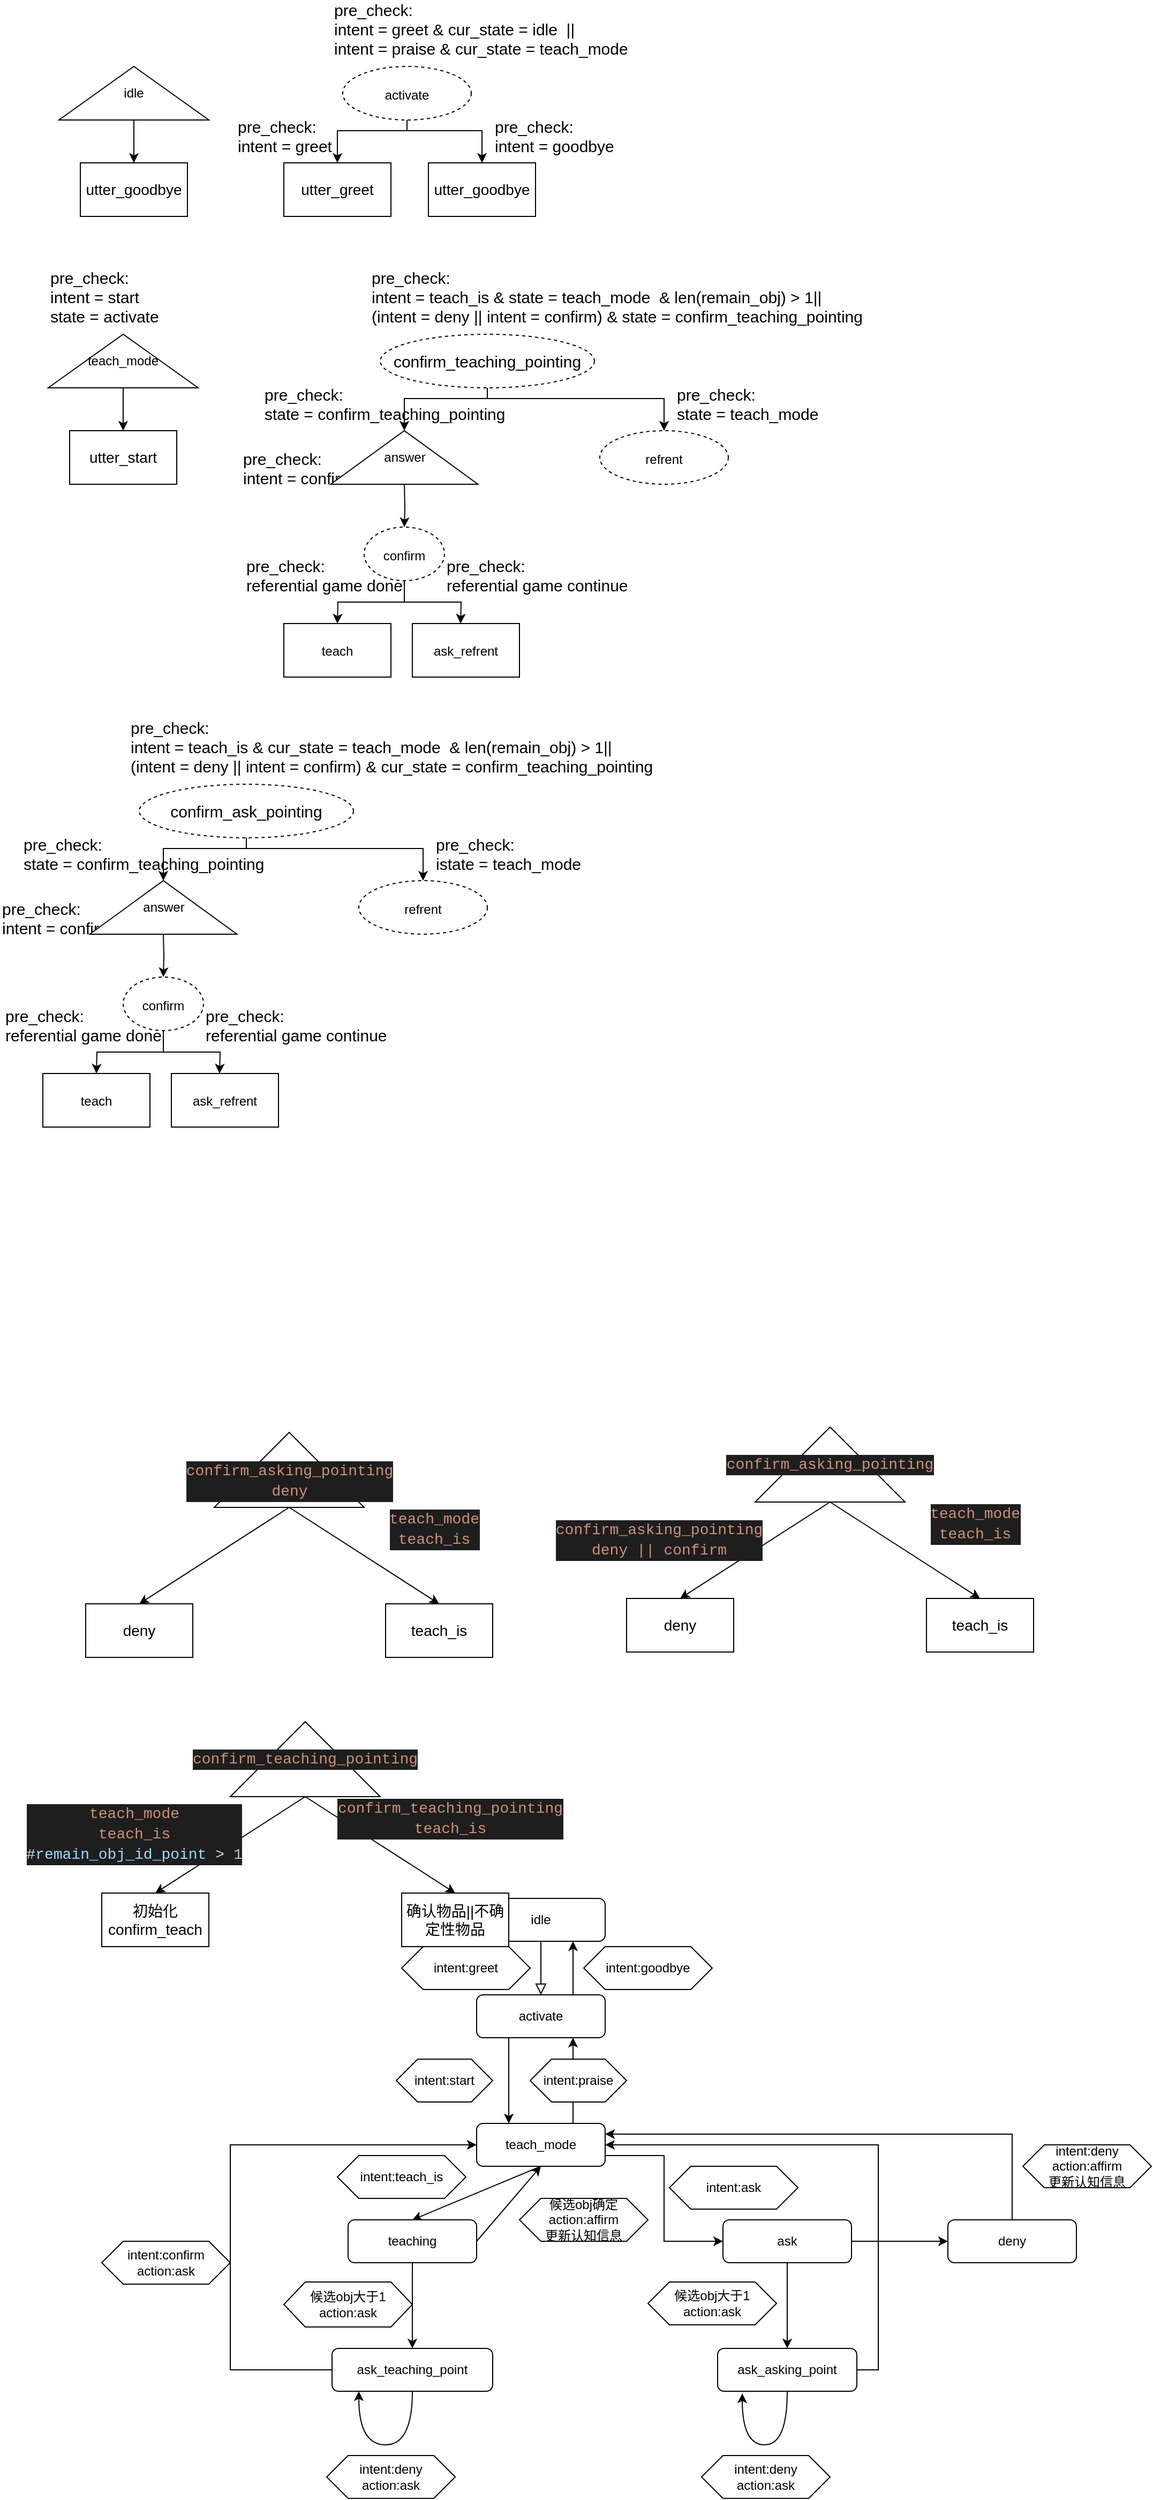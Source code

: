 <mxfile version="17.3.0" type="github">
  <diagram id="D6BylBkNNL8FtkSG672A" name="Page-1">
    <mxGraphModel dx="1610" dy="894" grid="1" gridSize="10" guides="1" tooltips="1" connect="1" arrows="1" fold="1" page="1" pageScale="1" pageWidth="1169" pageHeight="1654" math="0" shadow="0">
      <root>
        <mxCell id="0" />
        <mxCell id="1" parent="0" />
        <mxCell id="P8GiVf-amTZCyg1b9BKk-1" value="" style="rounded=0;html=1;jettySize=auto;orthogonalLoop=1;fontSize=11;endArrow=block;endFill=0;endSize=8;strokeWidth=1;shadow=0;labelBackgroundColor=none;edgeStyle=orthogonalEdgeStyle;entryX=0.5;entryY=0;entryDx=0;entryDy=0;" parent="1" source="P8GiVf-amTZCyg1b9BKk-2" target="P8GiVf-amTZCyg1b9BKk-5" edge="1">
          <mxGeometry relative="1" as="geometry">
            <mxPoint x="520" y="1970" as="targetPoint" />
            <Array as="points">
              <mxPoint x="520" y="1970" />
              <mxPoint x="520" y="1970" />
            </Array>
          </mxGeometry>
        </mxCell>
        <mxCell id="P8GiVf-amTZCyg1b9BKk-2" value="idle" style="rounded=1;whiteSpace=wrap;html=1;fontSize=12;glass=0;strokeWidth=1;shadow=0;" parent="1" vertex="1">
          <mxGeometry x="460" y="1900" width="120" height="40" as="geometry" />
        </mxCell>
        <mxCell id="P8GiVf-amTZCyg1b9BKk-4" style="edgeStyle=orthogonalEdgeStyle;curved=1;rounded=0;orthogonalLoop=1;jettySize=auto;html=1;exitX=0.25;exitY=1;exitDx=0;exitDy=0;entryX=0.25;entryY=0;entryDx=0;entryDy=0;" parent="1" source="P8GiVf-amTZCyg1b9BKk-5" target="P8GiVf-amTZCyg1b9BKk-9" edge="1">
          <mxGeometry relative="1" as="geometry" />
        </mxCell>
        <mxCell id="hw_Zu4aNKHXRsitxXcyl-90" style="edgeStyle=orthogonalEdgeStyle;rounded=0;orthogonalLoop=1;jettySize=auto;html=1;exitX=0.75;exitY=0;exitDx=0;exitDy=0;entryX=0.75;entryY=1;entryDx=0;entryDy=0;" edge="1" parent="1" source="P8GiVf-amTZCyg1b9BKk-5" target="P8GiVf-amTZCyg1b9BKk-2">
          <mxGeometry relative="1" as="geometry" />
        </mxCell>
        <mxCell id="P8GiVf-amTZCyg1b9BKk-5" value="activate" style="rounded=1;whiteSpace=wrap;html=1;fontSize=12;glass=0;strokeWidth=1;shadow=0;" parent="1" vertex="1">
          <mxGeometry x="460" y="1990" width="120" height="40" as="geometry" />
        </mxCell>
        <mxCell id="P8GiVf-amTZCyg1b9BKk-6" style="edgeStyle=none;rounded=0;orthogonalLoop=1;jettySize=auto;html=1;exitX=0.5;exitY=1;exitDx=0;exitDy=0;entryX=0.5;entryY=0;entryDx=0;entryDy=0;" parent="1" source="P8GiVf-amTZCyg1b9BKk-9" target="P8GiVf-amTZCyg1b9BKk-18" edge="1">
          <mxGeometry relative="1" as="geometry" />
        </mxCell>
        <mxCell id="P8GiVf-amTZCyg1b9BKk-7" style="edgeStyle=orthogonalEdgeStyle;rounded=0;orthogonalLoop=1;jettySize=auto;html=1;exitX=1;exitY=0.5;exitDx=0;exitDy=0;entryX=0;entryY=0.5;entryDx=0;entryDy=0;" parent="1" source="P8GiVf-amTZCyg1b9BKk-9" target="P8GiVf-amTZCyg1b9BKk-21" edge="1">
          <mxGeometry relative="1" as="geometry">
            <Array as="points">
              <mxPoint x="580" y="2140" />
              <mxPoint x="635" y="2140" />
              <mxPoint x="635" y="2220" />
            </Array>
          </mxGeometry>
        </mxCell>
        <mxCell id="P8GiVf-amTZCyg1b9BKk-8" style="edgeStyle=orthogonalEdgeStyle;curved=1;rounded=0;orthogonalLoop=1;jettySize=auto;html=1;exitX=0.75;exitY=0;exitDx=0;exitDy=0;entryX=0.75;entryY=1;entryDx=0;entryDy=0;" parent="1" source="P8GiVf-amTZCyg1b9BKk-9" target="P8GiVf-amTZCyg1b9BKk-5" edge="1">
          <mxGeometry relative="1" as="geometry" />
        </mxCell>
        <mxCell id="P8GiVf-amTZCyg1b9BKk-9" value="teach_mode" style="rounded=1;whiteSpace=wrap;html=1;fontSize=12;glass=0;strokeWidth=1;shadow=0;" parent="1" vertex="1">
          <mxGeometry x="460" y="2110" width="120" height="40" as="geometry" />
        </mxCell>
        <mxCell id="P8GiVf-amTZCyg1b9BKk-10" value="&lt;span&gt;intent:greet&lt;/span&gt;" style="shape=hexagon;perimeter=hexagonPerimeter2;whiteSpace=wrap;html=1;fixedSize=1;" parent="1" vertex="1">
          <mxGeometry x="390" y="1945" width="120" height="40" as="geometry" />
        </mxCell>
        <mxCell id="P8GiVf-amTZCyg1b9BKk-14" value="&lt;span&gt;intent:start&lt;/span&gt;" style="shape=hexagon;perimeter=hexagonPerimeter2;whiteSpace=wrap;html=1;fixedSize=1;" parent="1" vertex="1">
          <mxGeometry x="385" y="2050" width="90" height="40" as="geometry" />
        </mxCell>
        <mxCell id="P8GiVf-amTZCyg1b9BKk-16" style="edgeStyle=none;rounded=0;orthogonalLoop=1;jettySize=auto;html=1;exitX=1;exitY=0.5;exitDx=0;exitDy=0;" parent="1" source="P8GiVf-amTZCyg1b9BKk-18" edge="1">
          <mxGeometry relative="1" as="geometry">
            <mxPoint x="520" y="2150" as="targetPoint" />
          </mxGeometry>
        </mxCell>
        <mxCell id="P8GiVf-amTZCyg1b9BKk-17" style="edgeStyle=none;rounded=0;orthogonalLoop=1;jettySize=auto;html=1;exitX=0.5;exitY=1;exitDx=0;exitDy=0;entryX=0.5;entryY=0;entryDx=0;entryDy=0;" parent="1" source="P8GiVf-amTZCyg1b9BKk-18" target="P8GiVf-amTZCyg1b9BKk-25" edge="1">
          <mxGeometry relative="1" as="geometry" />
        </mxCell>
        <mxCell id="P8GiVf-amTZCyg1b9BKk-18" value="teaching" style="rounded=1;whiteSpace=wrap;html=1;fontSize=12;glass=0;strokeWidth=1;shadow=0;" parent="1" vertex="1">
          <mxGeometry x="340" y="2200" width="120" height="40" as="geometry" />
        </mxCell>
        <mxCell id="P8GiVf-amTZCyg1b9BKk-19" style="edgeStyle=orthogonalEdgeStyle;rounded=0;orthogonalLoop=1;jettySize=auto;html=1;exitX=0.5;exitY=1;exitDx=0;exitDy=0;entryX=0.5;entryY=0;entryDx=0;entryDy=0;" parent="1" source="P8GiVf-amTZCyg1b9BKk-21" target="P8GiVf-amTZCyg1b9BKk-32" edge="1">
          <mxGeometry relative="1" as="geometry" />
        </mxCell>
        <mxCell id="P8GiVf-amTZCyg1b9BKk-20" style="edgeStyle=orthogonalEdgeStyle;curved=1;rounded=0;orthogonalLoop=1;jettySize=auto;html=1;exitX=1;exitY=0.5;exitDx=0;exitDy=0;entryX=0;entryY=0.5;entryDx=0;entryDy=0;" parent="1" source="P8GiVf-amTZCyg1b9BKk-21" target="P8GiVf-amTZCyg1b9BKk-35" edge="1">
          <mxGeometry relative="1" as="geometry" />
        </mxCell>
        <mxCell id="P8GiVf-amTZCyg1b9BKk-21" value="ask" style="rounded=1;whiteSpace=wrap;html=1;fontSize=12;glass=0;strokeWidth=1;shadow=0;" parent="1" vertex="1">
          <mxGeometry x="690" y="2200" width="120" height="40" as="geometry" />
        </mxCell>
        <mxCell id="P8GiVf-amTZCyg1b9BKk-22" value="&lt;span&gt;intent:teach_is&lt;/span&gt;" style="shape=hexagon;perimeter=hexagonPerimeter2;whiteSpace=wrap;html=1;fixedSize=1;" parent="1" vertex="1">
          <mxGeometry x="330" y="2140" width="120" height="40" as="geometry" />
        </mxCell>
        <mxCell id="P8GiVf-amTZCyg1b9BKk-23" style="edgeStyle=orthogonalEdgeStyle;rounded=0;orthogonalLoop=1;jettySize=auto;html=1;exitX=0;exitY=0.5;exitDx=0;exitDy=0;entryX=0;entryY=0.5;entryDx=0;entryDy=0;" parent="1" source="P8GiVf-amTZCyg1b9BKk-25" target="P8GiVf-amTZCyg1b9BKk-9" edge="1">
          <mxGeometry relative="1" as="geometry">
            <Array as="points">
              <mxPoint x="230" y="2340" />
              <mxPoint x="230" y="2130" />
            </Array>
          </mxGeometry>
        </mxCell>
        <mxCell id="P8GiVf-amTZCyg1b9BKk-24" style="edgeStyle=orthogonalEdgeStyle;rounded=0;orthogonalLoop=1;jettySize=auto;html=1;exitX=0.5;exitY=1;exitDx=0;exitDy=0;curved=1;" parent="1" source="P8GiVf-amTZCyg1b9BKk-25" target="P8GiVf-amTZCyg1b9BKk-25" edge="1">
          <mxGeometry relative="1" as="geometry">
            <mxPoint x="370" y="2370" as="targetPoint" />
            <Array as="points">
              <mxPoint x="400" y="2410" />
              <mxPoint x="350" y="2410" />
            </Array>
          </mxGeometry>
        </mxCell>
        <mxCell id="P8GiVf-amTZCyg1b9BKk-25" value="ask_teaching_point" style="rounded=1;whiteSpace=wrap;html=1;fontSize=12;glass=0;strokeWidth=1;shadow=0;" parent="1" vertex="1">
          <mxGeometry x="325" y="2320" width="150" height="40" as="geometry" />
        </mxCell>
        <mxCell id="P8GiVf-amTZCyg1b9BKk-26" value="&lt;span&gt;候选obj确定&lt;br&gt;action:affirm&lt;br&gt;更新认知信息&lt;br&gt;&lt;/span&gt;" style="shape=hexagon;perimeter=hexagonPerimeter2;whiteSpace=wrap;html=1;fixedSize=1;" parent="1" vertex="1">
          <mxGeometry x="500" y="2180" width="120" height="40" as="geometry" />
        </mxCell>
        <mxCell id="P8GiVf-amTZCyg1b9BKk-27" value="&lt;span&gt;候选obj大于1&lt;br&gt;action:&lt;/span&gt;ask&lt;span&gt;&lt;br&gt;&lt;/span&gt;" style="shape=hexagon;perimeter=hexagonPerimeter2;whiteSpace=wrap;html=1;fixedSize=1;" parent="1" vertex="1">
          <mxGeometry x="280" y="2258" width="120" height="42" as="geometry" />
        </mxCell>
        <mxCell id="P8GiVf-amTZCyg1b9BKk-28" value="&lt;span&gt;intent:confirm&lt;br&gt;action:ask&lt;br&gt;&lt;/span&gt;" style="shape=hexagon;perimeter=hexagonPerimeter2;whiteSpace=wrap;html=1;fixedSize=1;" parent="1" vertex="1">
          <mxGeometry x="110" y="2220" width="120" height="40" as="geometry" />
        </mxCell>
        <mxCell id="P8GiVf-amTZCyg1b9BKk-29" value="&lt;span&gt;intent:deny&lt;br&gt;action:ask&lt;br&gt;&lt;/span&gt;" style="shape=hexagon;perimeter=hexagonPerimeter2;whiteSpace=wrap;html=1;fixedSize=1;" parent="1" vertex="1">
          <mxGeometry x="320" y="2420" width="120" height="40" as="geometry" />
        </mxCell>
        <mxCell id="P8GiVf-amTZCyg1b9BKk-30" value="&lt;span&gt;intent:ask&lt;br&gt;&lt;/span&gt;" style="shape=hexagon;perimeter=hexagonPerimeter2;whiteSpace=wrap;html=1;fixedSize=1;" parent="1" vertex="1">
          <mxGeometry x="640" y="2150" width="120" height="40" as="geometry" />
        </mxCell>
        <mxCell id="P8GiVf-amTZCyg1b9BKk-31" style="edgeStyle=orthogonalEdgeStyle;rounded=0;orthogonalLoop=1;jettySize=auto;html=1;exitX=1;exitY=0.5;exitDx=0;exitDy=0;entryX=1;entryY=0.5;entryDx=0;entryDy=0;" parent="1" source="P8GiVf-amTZCyg1b9BKk-32" target="P8GiVf-amTZCyg1b9BKk-9" edge="1">
          <mxGeometry relative="1" as="geometry" />
        </mxCell>
        <mxCell id="P8GiVf-amTZCyg1b9BKk-32" value="ask_asking_point" style="rounded=1;whiteSpace=wrap;html=1;fontSize=12;glass=0;strokeWidth=1;shadow=0;" parent="1" vertex="1">
          <mxGeometry x="685" y="2320" width="130" height="40" as="geometry" />
        </mxCell>
        <mxCell id="P8GiVf-amTZCyg1b9BKk-33" value="&lt;span&gt;候选obj大于1&lt;br&gt;action:ask&lt;br&gt;&lt;/span&gt;" style="shape=hexagon;perimeter=hexagonPerimeter2;whiteSpace=wrap;html=1;fixedSize=1;" parent="1" vertex="1">
          <mxGeometry x="620" y="2258" width="120" height="40" as="geometry" />
        </mxCell>
        <mxCell id="P8GiVf-amTZCyg1b9BKk-34" style="edgeStyle=orthogonalEdgeStyle;rounded=0;orthogonalLoop=1;jettySize=auto;html=1;exitX=0.5;exitY=0;exitDx=0;exitDy=0;entryX=1;entryY=0.25;entryDx=0;entryDy=0;" parent="1" source="P8GiVf-amTZCyg1b9BKk-35" target="P8GiVf-amTZCyg1b9BKk-9" edge="1">
          <mxGeometry relative="1" as="geometry">
            <Array as="points">
              <mxPoint x="960" y="2120" />
            </Array>
          </mxGeometry>
        </mxCell>
        <mxCell id="P8GiVf-amTZCyg1b9BKk-35" value="deny" style="rounded=1;whiteSpace=wrap;html=1;fontSize=12;glass=0;strokeWidth=1;shadow=0;" parent="1" vertex="1">
          <mxGeometry x="900" y="2200" width="120" height="40" as="geometry" />
        </mxCell>
        <mxCell id="P8GiVf-amTZCyg1b9BKk-36" style="edgeStyle=orthogonalEdgeStyle;curved=1;rounded=0;orthogonalLoop=1;jettySize=auto;html=1;exitX=0.5;exitY=1;exitDx=0;exitDy=0;entryX=0.177;entryY=1.05;entryDx=0;entryDy=0;entryPerimeter=0;" parent="1" source="P8GiVf-amTZCyg1b9BKk-32" target="P8GiVf-amTZCyg1b9BKk-32" edge="1">
          <mxGeometry relative="1" as="geometry">
            <Array as="points">
              <mxPoint x="750" y="2410" />
              <mxPoint x="708" y="2410" />
            </Array>
          </mxGeometry>
        </mxCell>
        <mxCell id="P8GiVf-amTZCyg1b9BKk-37" value="&lt;span&gt;intent:deny&lt;br&gt;action:ask&lt;br&gt;&lt;/span&gt;" style="shape=hexagon;perimeter=hexagonPerimeter2;whiteSpace=wrap;html=1;fixedSize=1;" parent="1" vertex="1">
          <mxGeometry x="670" y="2420" width="120" height="40" as="geometry" />
        </mxCell>
        <mxCell id="P8GiVf-amTZCyg1b9BKk-38" value="&lt;span&gt;intent:praise&lt;/span&gt;" style="shape=hexagon;perimeter=hexagonPerimeter2;whiteSpace=wrap;html=1;fixedSize=1;" parent="1" vertex="1">
          <mxGeometry x="510" y="2050" width="90" height="40" as="geometry" />
        </mxCell>
        <mxCell id="P8GiVf-amTZCyg1b9BKk-39" value="&lt;span&gt;intent:deny&lt;br&gt;action:affirm&lt;br&gt;更新认知信息&lt;br&gt;&lt;/span&gt;" style="shape=hexagon;perimeter=hexagonPerimeter2;whiteSpace=wrap;html=1;fixedSize=1;" parent="1" vertex="1">
          <mxGeometry x="970" y="2130" width="120" height="40" as="geometry" />
        </mxCell>
        <mxCell id="P8GiVf-amTZCyg1b9BKk-40" value="&lt;font style=&quot;font-size: 14px&quot;&gt;feedback&lt;/font&gt;" style="triangle;whiteSpace=wrap;html=1;direction=north;" parent="1" vertex="1">
          <mxGeometry x="215" y="1465" width="140" height="70" as="geometry" />
        </mxCell>
        <mxCell id="P8GiVf-amTZCyg1b9BKk-41" value="" style="endArrow=classic;html=1;rounded=0;fontSize=14;exitX=0;exitY=0.5;exitDx=0;exitDy=0;entryX=0.5;entryY=0;entryDx=0;entryDy=0;" parent="1" source="P8GiVf-amTZCyg1b9BKk-40" target="P8GiVf-amTZCyg1b9BKk-43" edge="1">
          <mxGeometry width="50" height="50" relative="1" as="geometry">
            <mxPoint x="705" y="1625" as="sourcePoint" />
            <mxPoint x="225" y="1595" as="targetPoint" />
          </mxGeometry>
        </mxCell>
        <mxCell id="P8GiVf-amTZCyg1b9BKk-42" value="" style="endArrow=classic;html=1;rounded=0;fontSize=14;exitX=0;exitY=0.5;exitDx=0;exitDy=0;entryX=0.5;entryY=0;entryDx=0;entryDy=0;" parent="1" source="P8GiVf-amTZCyg1b9BKk-40" target="P8GiVf-amTZCyg1b9BKk-44" edge="1">
          <mxGeometry width="50" height="50" relative="1" as="geometry">
            <mxPoint x="295" y="1545" as="sourcePoint" />
            <mxPoint x="335" y="1595" as="targetPoint" />
          </mxGeometry>
        </mxCell>
        <mxCell id="P8GiVf-amTZCyg1b9BKk-43" value="deny" style="rounded=0;whiteSpace=wrap;html=1;fontSize=14;" parent="1" vertex="1">
          <mxGeometry x="95" y="1625" width="100" height="50" as="geometry" />
        </mxCell>
        <mxCell id="P8GiVf-amTZCyg1b9BKk-44" value="teach_is" style="rounded=0;whiteSpace=wrap;html=1;fontSize=14;" parent="1" vertex="1">
          <mxGeometry x="375" y="1625" width="100" height="50" as="geometry" />
        </mxCell>
        <mxCell id="P8GiVf-amTZCyg1b9BKk-45" value="&lt;div style=&quot;color: rgb(212 , 212 , 212) ; background-color: rgb(30 , 30 , 30) ; font-family: &amp;#34;consolas&amp;#34; , &amp;#34;courier new&amp;#34; , monospace ; line-height: 19px&quot;&gt;&lt;span style=&quot;color: #ce9178&quot;&gt;confirm_asking_pointing&lt;/span&gt;&lt;/div&gt;&lt;div style=&quot;color: rgb(212 , 212 , 212) ; background-color: rgb(30 , 30 , 30) ; font-family: &amp;#34;consolas&amp;#34; , &amp;#34;courier new&amp;#34; , monospace ; line-height: 19px&quot;&gt;&lt;span style=&quot;color: #ce9178&quot;&gt;deny&lt;/span&gt;&lt;/div&gt;" style="text;html=1;align=center;verticalAlign=middle;resizable=0;points=[];autosize=1;strokeColor=none;fillColor=none;fontSize=14;" parent="1" vertex="1">
          <mxGeometry x="190" y="1490" width="190" height="40" as="geometry" />
        </mxCell>
        <mxCell id="P8GiVf-amTZCyg1b9BKk-46" value="&lt;div style=&quot;color: rgb(212 , 212 , 212) ; background-color: rgb(30 , 30 , 30) ; font-family: &amp;#34;consolas&amp;#34; , &amp;#34;courier new&amp;#34; , monospace ; line-height: 19px&quot;&gt;&lt;span style=&quot;color: #ce9178&quot;&gt;teach_mode&lt;/span&gt;&lt;/div&gt;&lt;div style=&quot;color: rgb(212 , 212 , 212) ; background-color: rgb(30 , 30 , 30) ; font-family: &amp;#34;consolas&amp;#34; , &amp;#34;courier new&amp;#34; , monospace ; line-height: 19px&quot;&gt;&lt;span style=&quot;color: #ce9178&quot;&gt;teach_is&lt;/span&gt;&lt;/div&gt;" style="text;html=1;align=center;verticalAlign=middle;resizable=0;points=[];autosize=1;strokeColor=none;fillColor=none;fontSize=14;" parent="1" vertex="1">
          <mxGeometry x="375" y="1535" width="90" height="40" as="geometry" />
        </mxCell>
        <mxCell id="P8GiVf-amTZCyg1b9BKk-47" value="&lt;div style=&quot;color: rgb(212 , 212 , 212) ; background-color: rgb(30 , 30 , 30) ; font-family: &amp;#34;consolas&amp;#34; , &amp;#34;courier new&amp;#34; , monospace ; font-size: 14px ; line-height: 19px&quot;&gt;&lt;span style=&quot;color: #ce9178&quot;&gt;confirm_asking_pointing&lt;/span&gt;&lt;/div&gt;" style="triangle;whiteSpace=wrap;html=1;direction=north;" parent="1" vertex="1">
          <mxGeometry x="720" y="1460" width="140" height="70" as="geometry" />
        </mxCell>
        <mxCell id="P8GiVf-amTZCyg1b9BKk-48" value="" style="endArrow=classic;html=1;rounded=0;fontSize=14;exitX=0;exitY=0.5;exitDx=0;exitDy=0;entryX=0.5;entryY=0;entryDx=0;entryDy=0;" parent="1" source="P8GiVf-amTZCyg1b9BKk-47" target="P8GiVf-amTZCyg1b9BKk-50" edge="1">
          <mxGeometry width="50" height="50" relative="1" as="geometry">
            <mxPoint x="1210" y="1620" as="sourcePoint" />
            <mxPoint x="730" y="1590" as="targetPoint" />
          </mxGeometry>
        </mxCell>
        <mxCell id="P8GiVf-amTZCyg1b9BKk-49" value="" style="endArrow=classic;html=1;rounded=0;fontSize=14;exitX=0;exitY=0.5;exitDx=0;exitDy=0;entryX=0.5;entryY=0;entryDx=0;entryDy=0;" parent="1" source="P8GiVf-amTZCyg1b9BKk-47" target="P8GiVf-amTZCyg1b9BKk-51" edge="1">
          <mxGeometry width="50" height="50" relative="1" as="geometry">
            <mxPoint x="800" y="1540" as="sourcePoint" />
            <mxPoint x="840" y="1590" as="targetPoint" />
          </mxGeometry>
        </mxCell>
        <mxCell id="P8GiVf-amTZCyg1b9BKk-50" value="deny" style="rounded=0;whiteSpace=wrap;html=1;fontSize=14;" parent="1" vertex="1">
          <mxGeometry x="600" y="1620" width="100" height="50" as="geometry" />
        </mxCell>
        <mxCell id="P8GiVf-amTZCyg1b9BKk-51" value="teach_is" style="rounded=0;whiteSpace=wrap;html=1;fontSize=14;" parent="1" vertex="1">
          <mxGeometry x="880" y="1620" width="100" height="50" as="geometry" />
        </mxCell>
        <mxCell id="P8GiVf-amTZCyg1b9BKk-52" value="&lt;div style=&quot;color: rgb(212 , 212 , 212) ; background-color: rgb(30 , 30 , 30) ; font-family: &amp;#34;consolas&amp;#34; , &amp;#34;courier new&amp;#34; , monospace ; line-height: 19px&quot;&gt;&lt;span style=&quot;color: #ce9178&quot;&gt;teach_mode&lt;/span&gt;&lt;/div&gt;&lt;div style=&quot;color: rgb(212 , 212 , 212) ; background-color: rgb(30 , 30 , 30) ; font-family: &amp;#34;consolas&amp;#34; , &amp;#34;courier new&amp;#34; , monospace ; line-height: 19px&quot;&gt;&lt;span style=&quot;color: #ce9178&quot;&gt;teach_is&lt;/span&gt;&lt;/div&gt;" style="text;html=1;align=center;verticalAlign=middle;resizable=0;points=[];autosize=1;strokeColor=none;fillColor=none;fontSize=14;" parent="1" vertex="1">
          <mxGeometry x="880" y="1530" width="90" height="40" as="geometry" />
        </mxCell>
        <mxCell id="P8GiVf-amTZCyg1b9BKk-53" value="&lt;div style=&quot;color: rgb(212 , 212 , 212) ; background-color: rgb(30 , 30 , 30) ; font-family: &amp;#34;consolas&amp;#34; , &amp;#34;courier new&amp;#34; , monospace ; line-height: 19px&quot;&gt;&lt;span style=&quot;color: #ce9178&quot;&gt;confirm_asking_pointing&lt;/span&gt;&lt;/div&gt;&lt;div style=&quot;color: rgb(212 , 212 , 212) ; background-color: rgb(30 , 30 , 30) ; font-family: &amp;#34;consolas&amp;#34; , &amp;#34;courier new&amp;#34; , monospace ; line-height: 19px&quot;&gt;&lt;span style=&quot;color: #ce9178&quot;&gt;deny || confirm&lt;br&gt;&lt;/span&gt;&lt;/div&gt;" style="text;html=1;align=center;verticalAlign=middle;resizable=0;points=[];autosize=1;strokeColor=none;fillColor=none;fontSize=14;" parent="1" vertex="1">
          <mxGeometry x="535" y="1545" width="190" height="40" as="geometry" />
        </mxCell>
        <mxCell id="P8GiVf-amTZCyg1b9BKk-54" value="&lt;div style=&quot;color: rgb(212 , 212 , 212) ; background-color: rgb(30 , 30 , 30) ; font-family: &amp;#34;consolas&amp;#34; , &amp;#34;courier new&amp;#34; , monospace ; font-size: 14px ; line-height: 19px&quot;&gt;&lt;div style=&quot;font-family: &amp;#34;consolas&amp;#34; , &amp;#34;courier new&amp;#34; , monospace ; line-height: 19px&quot;&gt;&lt;span style=&quot;color: #ce9178&quot;&gt;confirm_teaching_pointing&lt;/span&gt;&lt;/div&gt;&lt;/div&gt;" style="triangle;whiteSpace=wrap;html=1;direction=north;" parent="1" vertex="1">
          <mxGeometry x="230" y="1735" width="140" height="70" as="geometry" />
        </mxCell>
        <mxCell id="P8GiVf-amTZCyg1b9BKk-55" value="" style="endArrow=classic;html=1;rounded=0;fontSize=14;exitX=0;exitY=0.5;exitDx=0;exitDy=0;entryX=0.5;entryY=0;entryDx=0;entryDy=0;" parent="1" source="P8GiVf-amTZCyg1b9BKk-54" target="P8GiVf-amTZCyg1b9BKk-57" edge="1">
          <mxGeometry width="50" height="50" relative="1" as="geometry">
            <mxPoint x="720" y="1895" as="sourcePoint" />
            <mxPoint x="240" y="1865" as="targetPoint" />
          </mxGeometry>
        </mxCell>
        <mxCell id="P8GiVf-amTZCyg1b9BKk-56" value="" style="endArrow=classic;html=1;rounded=0;fontSize=14;exitX=0;exitY=0.5;exitDx=0;exitDy=0;entryX=0.5;entryY=0;entryDx=0;entryDy=0;" parent="1" source="P8GiVf-amTZCyg1b9BKk-54" target="P8GiVf-amTZCyg1b9BKk-58" edge="1">
          <mxGeometry width="50" height="50" relative="1" as="geometry">
            <mxPoint x="310" y="1815" as="sourcePoint" />
            <mxPoint x="350" y="1865" as="targetPoint" />
          </mxGeometry>
        </mxCell>
        <mxCell id="P8GiVf-amTZCyg1b9BKk-57" value="初始化confirm_teach" style="rounded=0;whiteSpace=wrap;html=1;fontSize=14;" parent="1" vertex="1">
          <mxGeometry x="110" y="1895" width="100" height="50" as="geometry" />
        </mxCell>
        <mxCell id="P8GiVf-amTZCyg1b9BKk-58" value="确认物品||不确定性物品" style="rounded=0;whiteSpace=wrap;html=1;fontSize=14;" parent="1" vertex="1">
          <mxGeometry x="390" y="1895" width="100" height="50" as="geometry" />
        </mxCell>
        <mxCell id="P8GiVf-amTZCyg1b9BKk-59" value="&lt;div style=&quot;color: rgb(212 , 212 , 212) ; background-color: rgb(30 , 30 , 30) ; font-family: &amp;#34;consolas&amp;#34; , &amp;#34;courier new&amp;#34; , monospace ; line-height: 19px&quot;&gt;&lt;span style=&quot;color: rgb(206 , 145 , 120)&quot;&gt;confirm_teaching_pointing&lt;/span&gt;&lt;br&gt;&lt;/div&gt;&lt;div style=&quot;color: rgb(212 , 212 , 212) ; background-color: rgb(30 , 30 , 30) ; font-family: &amp;#34;consolas&amp;#34; , &amp;#34;courier new&amp;#34; , monospace ; line-height: 19px&quot;&gt;&lt;span style=&quot;color: #ce9178&quot;&gt;teach_is&lt;/span&gt;&lt;/div&gt;" style="text;html=1;align=center;verticalAlign=middle;resizable=0;points=[];autosize=1;strokeColor=none;fillColor=none;fontSize=14;" parent="1" vertex="1">
          <mxGeometry x="330" y="1805" width="210" height="40" as="geometry" />
        </mxCell>
        <mxCell id="P8GiVf-amTZCyg1b9BKk-60" value="&lt;div style=&quot;color: rgb(212 , 212 , 212) ; background-color: rgb(30 , 30 , 30) ; font-family: &amp;#34;consolas&amp;#34; , &amp;#34;courier new&amp;#34; , monospace ; line-height: 19px&quot;&gt;&lt;div style=&quot;font-family: &amp;#34;consolas&amp;#34; , &amp;#34;courier new&amp;#34; , monospace ; line-height: 19px&quot;&gt;&lt;span style=&quot;color: #ce9178&quot;&gt;teach_mode&lt;/span&gt;&lt;/div&gt;&lt;/div&gt;&lt;div style=&quot;color: rgb(212 , 212 , 212) ; background-color: rgb(30 , 30 , 30) ; font-family: &amp;#34;consolas&amp;#34; , &amp;#34;courier new&amp;#34; , monospace ; line-height: 19px&quot;&gt;&lt;div style=&quot;font-family: &amp;#34;consolas&amp;#34; , &amp;#34;courier new&amp;#34; , monospace ; line-height: 19px&quot;&gt;&lt;span style=&quot;color: #ce9178&quot;&gt;teach_is&lt;/span&gt;&lt;/div&gt;&lt;div style=&quot;font-family: &amp;#34;consolas&amp;#34; , &amp;#34;courier new&amp;#34; , monospace ; line-height: 19px&quot;&gt;&lt;div style=&quot;line-height: 19px&quot;&gt;#&lt;span style=&quot;color: #9cdcfe&quot;&gt;remain_obj_id_point&lt;/span&gt; &amp;gt; &lt;span style=&quot;color: #b5cea8&quot;&gt;1&lt;/span&gt;&lt;/div&gt;&lt;/div&gt;&lt;/div&gt;" style="text;html=1;align=center;verticalAlign=middle;resizable=0;points=[];autosize=1;strokeColor=none;fillColor=none;fontSize=14;" parent="1" vertex="1">
          <mxGeometry x="40" y="1810" width="200" height="60" as="geometry" />
        </mxCell>
        <mxCell id="hw_Zu4aNKHXRsitxXcyl-91" value="&lt;span&gt;intent:goodbye&lt;/span&gt;" style="shape=hexagon;perimeter=hexagonPerimeter2;whiteSpace=wrap;html=1;fixedSize=1;" vertex="1" parent="1">
          <mxGeometry x="560" y="1945" width="120" height="40" as="geometry" />
        </mxCell>
        <mxCell id="hw_Zu4aNKHXRsitxXcyl-95" style="edgeStyle=orthogonalEdgeStyle;rounded=0;orthogonalLoop=1;jettySize=auto;html=1;exitX=0;exitY=0.5;exitDx=0;exitDy=0;entryX=0.5;entryY=0;entryDx=0;entryDy=0;" edge="1" parent="1" source="hw_Zu4aNKHXRsitxXcyl-92" target="hw_Zu4aNKHXRsitxXcyl-94">
          <mxGeometry relative="1" as="geometry" />
        </mxCell>
        <mxCell id="hw_Zu4aNKHXRsitxXcyl-92" value="idle" style="triangle;whiteSpace=wrap;html=1;direction=north;" vertex="1" parent="1">
          <mxGeometry x="70" y="190" width="140" height="50" as="geometry" />
        </mxCell>
        <mxCell id="hw_Zu4aNKHXRsitxXcyl-93" value="&lt;font style=&quot;font-size: 15px&quot;&gt;pre_check:&lt;br&gt;intent = start&lt;br&gt;state = activate&lt;/font&gt;" style="text;html=1;align=left;verticalAlign=middle;resizable=0;points=[];autosize=1;strokeColor=none;fillColor=none;" vertex="1" parent="1">
          <mxGeometry x="60" y="380" width="120" height="50" as="geometry" />
        </mxCell>
        <mxCell id="hw_Zu4aNKHXRsitxXcyl-94" value="utter_goodbye" style="rounded=0;whiteSpace=wrap;html=1;fontSize=14;" vertex="1" parent="1">
          <mxGeometry x="90" y="280" width="100" height="50" as="geometry" />
        </mxCell>
        <mxCell id="hw_Zu4aNKHXRsitxXcyl-96" style="edgeStyle=orthogonalEdgeStyle;rounded=0;orthogonalLoop=1;jettySize=auto;html=1;exitX=0;exitY=0.5;exitDx=0;exitDy=0;entryX=0.5;entryY=0;entryDx=0;entryDy=0;" edge="1" parent="1" target="hw_Zu4aNKHXRsitxXcyl-99">
          <mxGeometry relative="1" as="geometry">
            <mxPoint x="395" y="240" as="sourcePoint" />
            <Array as="points">
              <mxPoint x="395" y="250" />
              <mxPoint x="330" y="250" />
            </Array>
          </mxGeometry>
        </mxCell>
        <mxCell id="hw_Zu4aNKHXRsitxXcyl-98" value="&lt;font style=&quot;font-size: 15px&quot;&gt;pre_check:&lt;br&gt;intent = greet &amp;amp; cur_state = idle&amp;nbsp; ||&lt;br&gt;intent = praise &amp;amp; cur_state = teach_mode&lt;br&gt;&lt;/font&gt;" style="text;html=1;align=left;verticalAlign=middle;resizable=0;points=[];autosize=1;strokeColor=none;fillColor=none;" vertex="1" parent="1">
          <mxGeometry x="325" y="130" width="290" height="50" as="geometry" />
        </mxCell>
        <mxCell id="hw_Zu4aNKHXRsitxXcyl-99" value="utter_greet" style="rounded=0;whiteSpace=wrap;html=1;fontSize=14;" vertex="1" parent="1">
          <mxGeometry x="280" y="280" width="100" height="50" as="geometry" />
        </mxCell>
        <mxCell id="hw_Zu4aNKHXRsitxXcyl-111" style="edgeStyle=orthogonalEdgeStyle;rounded=0;orthogonalLoop=1;jettySize=auto;html=1;exitX=0.5;exitY=1;exitDx=0;exitDy=0;entryX=0.5;entryY=0;entryDx=0;entryDy=0;fontSize=15;" edge="1" parent="1" source="hw_Zu4aNKHXRsitxXcyl-108" target="hw_Zu4aNKHXRsitxXcyl-109">
          <mxGeometry relative="1" as="geometry">
            <Array as="points">
              <mxPoint x="395" y="250" />
              <mxPoint x="465" y="250" />
            </Array>
          </mxGeometry>
        </mxCell>
        <mxCell id="hw_Zu4aNKHXRsitxXcyl-108" value="&lt;span style=&quot;font-size: 12px&quot;&gt;activate&lt;/span&gt;" style="ellipse;whiteSpace=wrap;html=1;fontSize=15;dashed=1;" vertex="1" parent="1">
          <mxGeometry x="335" y="190" width="120" height="50" as="geometry" />
        </mxCell>
        <mxCell id="hw_Zu4aNKHXRsitxXcyl-109" value="utter_goodbye" style="rounded=0;whiteSpace=wrap;html=1;fontSize=14;" vertex="1" parent="1">
          <mxGeometry x="415" y="280" width="100" height="50" as="geometry" />
        </mxCell>
        <mxCell id="hw_Zu4aNKHXRsitxXcyl-112" value="&lt;font style=&quot;font-size: 15px&quot;&gt;pre_check:&lt;br&gt;intent = greet&lt;br&gt;&lt;/font&gt;" style="text;html=1;align=left;verticalAlign=middle;resizable=0;points=[];autosize=1;strokeColor=none;fillColor=none;" vertex="1" parent="1">
          <mxGeometry x="235" y="240" width="100" height="30" as="geometry" />
        </mxCell>
        <mxCell id="hw_Zu4aNKHXRsitxXcyl-114" value="&lt;font style=&quot;font-size: 15px&quot;&gt;pre_check:&lt;br&gt;intent = goodbye&lt;br&gt;&lt;/font&gt;" style="text;html=1;align=left;verticalAlign=middle;resizable=0;points=[];autosize=1;strokeColor=none;fillColor=none;" vertex="1" parent="1">
          <mxGeometry x="475" y="240" width="130" height="30" as="geometry" />
        </mxCell>
        <mxCell id="hw_Zu4aNKHXRsitxXcyl-126" style="edgeStyle=orthogonalEdgeStyle;rounded=0;orthogonalLoop=1;jettySize=auto;html=1;exitX=0;exitY=0.5;exitDx=0;exitDy=0;entryX=0.5;entryY=0;entryDx=0;entryDy=0;" edge="1" parent="1" source="hw_Zu4aNKHXRsitxXcyl-127" target="hw_Zu4aNKHXRsitxXcyl-128">
          <mxGeometry relative="1" as="geometry" />
        </mxCell>
        <mxCell id="hw_Zu4aNKHXRsitxXcyl-127" value="teach_mode" style="triangle;whiteSpace=wrap;html=1;direction=north;" vertex="1" parent="1">
          <mxGeometry x="60" y="440" width="140" height="50" as="geometry" />
        </mxCell>
        <mxCell id="hw_Zu4aNKHXRsitxXcyl-128" value="utter_start" style="rounded=0;whiteSpace=wrap;html=1;fontSize=14;" vertex="1" parent="1">
          <mxGeometry x="80" y="530" width="100" height="50" as="geometry" />
        </mxCell>
        <mxCell id="hw_Zu4aNKHXRsitxXcyl-130" value="&lt;font style=&quot;font-size: 15px&quot;&gt;pre_check:&lt;br&gt;intent = teach_is &amp;amp; state = teach_mode&amp;nbsp; &amp;amp; len(remain_obj) &amp;gt; 1||&lt;br&gt;(intent = deny || intent = confirm) &amp;amp; state = confirm_teaching_pointing&lt;br&gt;&lt;/font&gt;" style="text;html=1;align=left;verticalAlign=middle;resizable=0;points=[];autosize=1;strokeColor=none;fillColor=none;" vertex="1" parent="1">
          <mxGeometry x="360" y="380" width="480" height="50" as="geometry" />
        </mxCell>
        <mxCell id="hw_Zu4aNKHXRsitxXcyl-143" style="edgeStyle=orthogonalEdgeStyle;rounded=0;orthogonalLoop=1;jettySize=auto;html=1;exitX=0.5;exitY=1;exitDx=0;exitDy=0;entryX=0.5;entryY=0;entryDx=0;entryDy=0;fontSize=15;fontColor=#000000;" edge="1" parent="1" source="hw_Zu4aNKHXRsitxXcyl-133">
          <mxGeometry relative="1" as="geometry">
            <mxPoint x="392.5" y="530" as="targetPoint" />
            <Array as="points">
              <mxPoint x="470" y="500" />
              <mxPoint x="393" y="500" />
            </Array>
          </mxGeometry>
        </mxCell>
        <mxCell id="hw_Zu4aNKHXRsitxXcyl-151" style="edgeStyle=orthogonalEdgeStyle;rounded=0;orthogonalLoop=1;jettySize=auto;html=1;exitX=0.5;exitY=1;exitDx=0;exitDy=0;entryX=0.5;entryY=0;entryDx=0;entryDy=0;fontSize=15;fontColor=#000000;" edge="1" parent="1" source="hw_Zu4aNKHXRsitxXcyl-133" target="hw_Zu4aNKHXRsitxXcyl-138">
          <mxGeometry relative="1" as="geometry">
            <Array as="points">
              <mxPoint x="470" y="500" />
              <mxPoint x="635" y="500" />
            </Array>
          </mxGeometry>
        </mxCell>
        <mxCell id="hw_Zu4aNKHXRsitxXcyl-133" value="confirm_teaching_pointing" style="ellipse;whiteSpace=wrap;html=1;fontSize=15;dashed=1;" vertex="1" parent="1">
          <mxGeometry x="370" y="440" width="200" height="50" as="geometry" />
        </mxCell>
        <mxCell id="hw_Zu4aNKHXRsitxXcyl-135" value="&lt;font style=&quot;font-size: 15px&quot;&gt;pre_check:&lt;br&gt;state = confirm_teaching_pointing&lt;br&gt;&lt;/font&gt;" style="text;html=1;align=left;verticalAlign=middle;resizable=0;points=[];autosize=1;strokeColor=none;fillColor=none;" vertex="1" parent="1">
          <mxGeometry x="260" y="490" width="240" height="30" as="geometry" />
        </mxCell>
        <mxCell id="hw_Zu4aNKHXRsitxXcyl-136" value="&lt;font style=&quot;font-size: 15px&quot;&gt;pre_check:&lt;br&gt;state = teach_mode&lt;br&gt;&lt;/font&gt;" style="text;html=1;align=left;verticalAlign=middle;resizable=0;points=[];autosize=1;strokeColor=none;fillColor=none;" vertex="1" parent="1">
          <mxGeometry x="645" y="490" width="150" height="30" as="geometry" />
        </mxCell>
        <mxCell id="hw_Zu4aNKHXRsitxXcyl-153" style="edgeStyle=orthogonalEdgeStyle;rounded=0;orthogonalLoop=1;jettySize=auto;html=1;exitX=0.5;exitY=1;exitDx=0;exitDy=0;entryX=0.5;entryY=0;entryDx=0;entryDy=0;fontSize=15;fontColor=#000000;" edge="1" parent="1" target="hw_Zu4aNKHXRsitxXcyl-139">
          <mxGeometry relative="1" as="geometry">
            <mxPoint x="392.5" y="580" as="sourcePoint" />
          </mxGeometry>
        </mxCell>
        <mxCell id="hw_Zu4aNKHXRsitxXcyl-138" value="&lt;span style=&quot;font-size: 12px&quot;&gt;refrent&lt;/span&gt;" style="ellipse;whiteSpace=wrap;html=1;fontSize=15;dashed=1;" vertex="1" parent="1">
          <mxGeometry x="575" y="530" width="120" height="50" as="geometry" />
        </mxCell>
        <mxCell id="hw_Zu4aNKHXRsitxXcyl-146" style="edgeStyle=orthogonalEdgeStyle;rounded=0;orthogonalLoop=1;jettySize=auto;html=1;exitX=0.5;exitY=1;exitDx=0;exitDy=0;entryX=0.5;entryY=0;entryDx=0;entryDy=0;fontSize=15;fontColor=#000000;" edge="1" parent="1" source="hw_Zu4aNKHXRsitxXcyl-139">
          <mxGeometry relative="1" as="geometry">
            <mxPoint x="330" y="710" as="targetPoint" />
          </mxGeometry>
        </mxCell>
        <mxCell id="hw_Zu4aNKHXRsitxXcyl-147" style="edgeStyle=orthogonalEdgeStyle;rounded=0;orthogonalLoop=1;jettySize=auto;html=1;exitX=0.5;exitY=1;exitDx=0;exitDy=0;entryX=0.5;entryY=0;entryDx=0;entryDy=0;fontSize=15;fontColor=#000000;" edge="1" parent="1" source="hw_Zu4aNKHXRsitxXcyl-139">
          <mxGeometry relative="1" as="geometry">
            <mxPoint x="445" y="710" as="targetPoint" />
          </mxGeometry>
        </mxCell>
        <mxCell id="hw_Zu4aNKHXRsitxXcyl-139" value="&lt;span style=&quot;font-size: 12px&quot;&gt;confirm&lt;/span&gt;" style="ellipse;whiteSpace=wrap;html=1;fontSize=15;dashed=1;" vertex="1" parent="1">
          <mxGeometry x="355" y="620" width="75" height="50" as="geometry" />
        </mxCell>
        <mxCell id="hw_Zu4aNKHXRsitxXcyl-148" value="&lt;font style=&quot;font-size: 15px&quot;&gt;pre_check:&lt;br&gt;referential game done&amp;nbsp;&lt;br&gt;&lt;/font&gt;" style="text;html=1;align=left;verticalAlign=middle;resizable=0;points=[];autosize=1;strokeColor=none;fillColor=none;" vertex="1" parent="1">
          <mxGeometry x="242.5" y="650" width="170" height="30" as="geometry" />
        </mxCell>
        <mxCell id="hw_Zu4aNKHXRsitxXcyl-149" value="&lt;font style=&quot;font-size: 15px&quot;&gt;pre_check:&lt;br&gt;intent = confirm&amp;nbsp;&lt;br&gt;&lt;/font&gt;" style="text;html=1;align=left;verticalAlign=middle;resizable=0;points=[];autosize=1;strokeColor=none;fillColor=none;" vertex="1" parent="1">
          <mxGeometry x="240" y="550" width="120" height="30" as="geometry" />
        </mxCell>
        <mxCell id="hw_Zu4aNKHXRsitxXcyl-152" value="&lt;font style=&quot;font-size: 15px&quot;&gt;pre_check:&lt;br&gt;referential game continue&lt;br&gt;&lt;/font&gt;" style="text;html=1;align=left;verticalAlign=middle;resizable=0;points=[];autosize=1;strokeColor=none;fillColor=none;" vertex="1" parent="1">
          <mxGeometry x="430" y="650" width="190" height="30" as="geometry" />
        </mxCell>
        <mxCell id="hw_Zu4aNKHXRsitxXcyl-154" value="answer" style="triangle;whiteSpace=wrap;html=1;direction=north;" vertex="1" parent="1">
          <mxGeometry x="323.75" y="530" width="137.5" height="50" as="geometry" />
        </mxCell>
        <mxCell id="hw_Zu4aNKHXRsitxXcyl-155" value="&lt;span style=&quot;font-size: 12px&quot;&gt;teach&lt;/span&gt;" style="rounded=0;whiteSpace=wrap;html=1;fontSize=14;" vertex="1" parent="1">
          <mxGeometry x="280" y="710" width="100" height="50" as="geometry" />
        </mxCell>
        <mxCell id="hw_Zu4aNKHXRsitxXcyl-156" value="&lt;span style=&quot;font-size: 12px&quot;&gt;ask_refrent&lt;/span&gt;" style="rounded=0;whiteSpace=wrap;html=1;fontSize=14;" vertex="1" parent="1">
          <mxGeometry x="400" y="710" width="100" height="50" as="geometry" />
        </mxCell>
        <mxCell id="hw_Zu4aNKHXRsitxXcyl-157" value="&lt;font style=&quot;font-size: 15px&quot;&gt;pre_check:&lt;br&gt;intent = teach_is &amp;amp; cur_state = teach_mode&amp;nbsp; &amp;amp; len(remain_obj) &amp;gt; 1||&lt;br&gt;(intent = deny || intent = confirm) &amp;amp; cur_state = confirm_teaching_pointing&lt;br&gt;&lt;/font&gt;" style="text;html=1;align=left;verticalAlign=middle;resizable=0;points=[];autosize=1;strokeColor=none;fillColor=none;" vertex="1" parent="1">
          <mxGeometry x="135" y="800" width="510" height="50" as="geometry" />
        </mxCell>
        <mxCell id="hw_Zu4aNKHXRsitxXcyl-158" style="edgeStyle=orthogonalEdgeStyle;rounded=0;orthogonalLoop=1;jettySize=auto;html=1;exitX=0.5;exitY=1;exitDx=0;exitDy=0;entryX=0.5;entryY=0;entryDx=0;entryDy=0;fontSize=15;fontColor=#000000;" edge="1" source="hw_Zu4aNKHXRsitxXcyl-160" parent="1">
          <mxGeometry relative="1" as="geometry">
            <mxPoint x="167.5" y="950" as="targetPoint" />
            <Array as="points">
              <mxPoint x="245" y="920" />
              <mxPoint x="168" y="920" />
            </Array>
          </mxGeometry>
        </mxCell>
        <mxCell id="hw_Zu4aNKHXRsitxXcyl-159" style="edgeStyle=orthogonalEdgeStyle;rounded=0;orthogonalLoop=1;jettySize=auto;html=1;exitX=0.5;exitY=1;exitDx=0;exitDy=0;entryX=0.5;entryY=0;entryDx=0;entryDy=0;fontSize=15;fontColor=#000000;" edge="1" source="hw_Zu4aNKHXRsitxXcyl-160" target="hw_Zu4aNKHXRsitxXcyl-164" parent="1">
          <mxGeometry relative="1" as="geometry">
            <Array as="points">
              <mxPoint x="245" y="920" />
              <mxPoint x="410" y="920" />
            </Array>
          </mxGeometry>
        </mxCell>
        <mxCell id="hw_Zu4aNKHXRsitxXcyl-160" value="confirm_ask_pointing" style="ellipse;whiteSpace=wrap;html=1;fontSize=15;dashed=1;" vertex="1" parent="1">
          <mxGeometry x="145" y="860" width="200" height="50" as="geometry" />
        </mxCell>
        <mxCell id="hw_Zu4aNKHXRsitxXcyl-161" value="&lt;font style=&quot;font-size: 15px&quot;&gt;pre_check:&lt;br&gt;state = confirm_teaching_pointing&lt;br&gt;&lt;/font&gt;" style="text;html=1;align=left;verticalAlign=middle;resizable=0;points=[];autosize=1;strokeColor=none;fillColor=none;" vertex="1" parent="1">
          <mxGeometry x="35" y="910" width="240" height="30" as="geometry" />
        </mxCell>
        <mxCell id="hw_Zu4aNKHXRsitxXcyl-162" value="&lt;font style=&quot;font-size: 15px&quot;&gt;pre_check:&lt;br&gt;istate = teach_mode&lt;br&gt;&lt;/font&gt;" style="text;html=1;align=left;verticalAlign=middle;resizable=0;points=[];autosize=1;strokeColor=none;fillColor=none;" vertex="1" parent="1">
          <mxGeometry x="420" y="910" width="150" height="30" as="geometry" />
        </mxCell>
        <mxCell id="hw_Zu4aNKHXRsitxXcyl-163" style="edgeStyle=orthogonalEdgeStyle;rounded=0;orthogonalLoop=1;jettySize=auto;html=1;exitX=0.5;exitY=1;exitDx=0;exitDy=0;entryX=0.5;entryY=0;entryDx=0;entryDy=0;fontSize=15;fontColor=#000000;" edge="1" target="hw_Zu4aNKHXRsitxXcyl-167" parent="1">
          <mxGeometry relative="1" as="geometry">
            <mxPoint x="167.5" y="1000" as="sourcePoint" />
          </mxGeometry>
        </mxCell>
        <mxCell id="hw_Zu4aNKHXRsitxXcyl-164" value="&lt;span style=&quot;font-size: 12px&quot;&gt;refrent&lt;/span&gt;" style="ellipse;whiteSpace=wrap;html=1;fontSize=15;dashed=1;" vertex="1" parent="1">
          <mxGeometry x="350" y="950" width="120" height="50" as="geometry" />
        </mxCell>
        <mxCell id="hw_Zu4aNKHXRsitxXcyl-165" style="edgeStyle=orthogonalEdgeStyle;rounded=0;orthogonalLoop=1;jettySize=auto;html=1;exitX=0.5;exitY=1;exitDx=0;exitDy=0;entryX=0.5;entryY=0;entryDx=0;entryDy=0;fontSize=15;fontColor=#000000;" edge="1" source="hw_Zu4aNKHXRsitxXcyl-167" parent="1">
          <mxGeometry relative="1" as="geometry">
            <mxPoint x="105" y="1130" as="targetPoint" />
          </mxGeometry>
        </mxCell>
        <mxCell id="hw_Zu4aNKHXRsitxXcyl-166" style="edgeStyle=orthogonalEdgeStyle;rounded=0;orthogonalLoop=1;jettySize=auto;html=1;exitX=0.5;exitY=1;exitDx=0;exitDy=0;entryX=0.5;entryY=0;entryDx=0;entryDy=0;fontSize=15;fontColor=#000000;" edge="1" source="hw_Zu4aNKHXRsitxXcyl-167" parent="1">
          <mxGeometry relative="1" as="geometry">
            <mxPoint x="220" y="1130" as="targetPoint" />
          </mxGeometry>
        </mxCell>
        <mxCell id="hw_Zu4aNKHXRsitxXcyl-167" value="&lt;span style=&quot;font-size: 12px&quot;&gt;confirm&lt;/span&gt;" style="ellipse;whiteSpace=wrap;html=1;fontSize=15;dashed=1;" vertex="1" parent="1">
          <mxGeometry x="130" y="1040" width="75" height="50" as="geometry" />
        </mxCell>
        <mxCell id="hw_Zu4aNKHXRsitxXcyl-168" value="&lt;font style=&quot;font-size: 15px&quot;&gt;pre_check:&lt;br&gt;referential game done&amp;nbsp;&lt;br&gt;&lt;/font&gt;" style="text;html=1;align=left;verticalAlign=middle;resizable=0;points=[];autosize=1;strokeColor=none;fillColor=none;" vertex="1" parent="1">
          <mxGeometry x="17.5" y="1070" width="170" height="30" as="geometry" />
        </mxCell>
        <mxCell id="hw_Zu4aNKHXRsitxXcyl-169" value="&lt;font style=&quot;font-size: 15px&quot;&gt;pre_check:&lt;br&gt;intent = confirm&amp;nbsp;&lt;br&gt;&lt;/font&gt;" style="text;html=1;align=left;verticalAlign=middle;resizable=0;points=[];autosize=1;strokeColor=none;fillColor=none;" vertex="1" parent="1">
          <mxGeometry x="15" y="970" width="120" height="30" as="geometry" />
        </mxCell>
        <mxCell id="hw_Zu4aNKHXRsitxXcyl-170" value="&lt;font style=&quot;font-size: 15px&quot;&gt;pre_check:&lt;br&gt;referential game continue&lt;br&gt;&lt;/font&gt;" style="text;html=1;align=left;verticalAlign=middle;resizable=0;points=[];autosize=1;strokeColor=none;fillColor=none;" vertex="1" parent="1">
          <mxGeometry x="205" y="1070" width="190" height="30" as="geometry" />
        </mxCell>
        <mxCell id="hw_Zu4aNKHXRsitxXcyl-171" value="answer" style="triangle;whiteSpace=wrap;html=1;direction=north;" vertex="1" parent="1">
          <mxGeometry x="98.75" y="950" width="137.5" height="50" as="geometry" />
        </mxCell>
        <mxCell id="hw_Zu4aNKHXRsitxXcyl-172" value="&lt;span style=&quot;font-size: 12px&quot;&gt;teach&lt;/span&gt;" style="rounded=0;whiteSpace=wrap;html=1;fontSize=14;" vertex="1" parent="1">
          <mxGeometry x="55" y="1130" width="100" height="50" as="geometry" />
        </mxCell>
        <mxCell id="hw_Zu4aNKHXRsitxXcyl-173" value="&lt;span style=&quot;font-size: 12px&quot;&gt;ask_refrent&lt;/span&gt;" style="rounded=0;whiteSpace=wrap;html=1;fontSize=14;" vertex="1" parent="1">
          <mxGeometry x="175" y="1130" width="100" height="50" as="geometry" />
        </mxCell>
      </root>
    </mxGraphModel>
  </diagram>
</mxfile>
